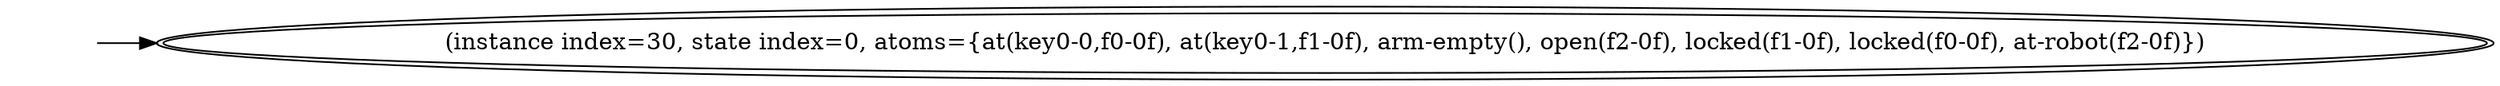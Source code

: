 digraph {
rankdir="LR"
s0[peripheries=2,label="(instance index=30, state index=0, atoms={at(key0-0,f0-0f), at(key0-1,f1-0f), arm-empty(), open(f2-0f), locked(f1-0f), locked(f0-0f), at-robot(f2-0f)})"]
Dangling [ label = "", style = invis ]
{ rank = same; Dangling }
Dangling -> s0
{ rank = same; s0}
{
}
}
